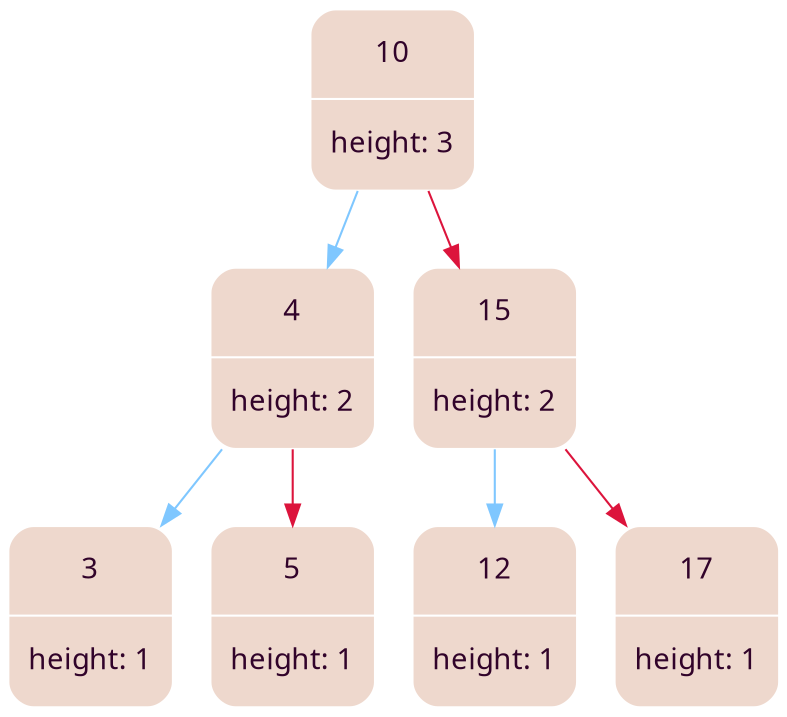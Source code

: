 digraph   
{
rankdir = ""
splines = "true"

node0x559d6b22d2b0 [shape      = "Mrecord", width = 1.1, height = 1.21,  fillcolor   = "#eed8cd", style = "filled", fontcolor= " #31032A", fontname = "Calibri", color = "white", label = "{10| height: 3}"]
node0x559d6b22d2b0 -> node0x559d6b22d7b0 [color = "#7FC7FF", style = "", constraint = true, fillcolor = "#7FC7FF",   fontcolor = "", fontname = "Calibri", label = ""];
node0x559d6b22d7b0 [shape      = "Mrecord", width = 1.1, height = 1.21,  fillcolor   = "#eed8cd", style = "filled", fontcolor= " #31032A", fontname = "Calibri", color = "white", label = "{4| height: 2}"]
node0x559d6b22d7b0 -> node0x559d6b22d7e0 [color = "#7FC7FF", style = "", constraint = true, fillcolor = "#7FC7FF",   fontcolor = "", fontname = "Calibri", label = ""];
node0x559d6b22d7e0 [shape      = "Mrecord", width = 1.1, height = 1.21,  fillcolor   = "#eed8cd", style = "filled", fontcolor= " #31032A", fontname = "Calibri", color = "white", label = "{3| height: 1}"]
node0x559d6b22d7b0 -> node0x559d6b22d6f0 [color = "#DC143C", style = "", constraint = true, fillcolor = "#DC143C",   fontcolor = "", fontname = "Calibri", label = ""];
node0x559d6b22d6f0 [shape      = "Mrecord", width = 1.1, height = 1.21,  fillcolor   = "#eed8cd", style = "filled", fontcolor= " #31032A", fontname = "Calibri", color = "white", label = "{5| height: 1}"]
node0x559d6b22d2b0 -> node0x559d6b22d750 [color = "#DC143C", style = "", constraint = true, fillcolor = "#DC143C",   fontcolor = "", fontname = "Calibri", label = ""];
node0x559d6b22d750 [shape      = "Mrecord", width = 1.1, height = 1.21,  fillcolor   = "#eed8cd", style = "filled", fontcolor= " #31032A", fontname = "Calibri", color = "white", label = "{15| height: 2}"]
node0x559d6b22d750 -> node0x559d6b22d720 [color = "#7FC7FF", style = "", constraint = true, fillcolor = "#7FC7FF",   fontcolor = "", fontname = "Calibri", label = ""];
node0x559d6b22d720 [shape      = "Mrecord", width = 1.1, height = 1.21,  fillcolor   = "#eed8cd", style = "filled", fontcolor= " #31032A", fontname = "Calibri", color = "white", label = "{12| height: 1}"]
node0x559d6b22d750 -> node0x559d6b22d780 [color = "#DC143C", style = "", constraint = true, fillcolor = "#DC143C",   fontcolor = "", fontname = "Calibri", label = ""];
node0x559d6b22d780 [shape      = "Mrecord", width = 1.1, height = 1.21,  fillcolor   = "#eed8cd", style = "filled", fontcolor= " #31032A", fontname = "Calibri", color = "white", label = "{17| height: 1}"]
}
